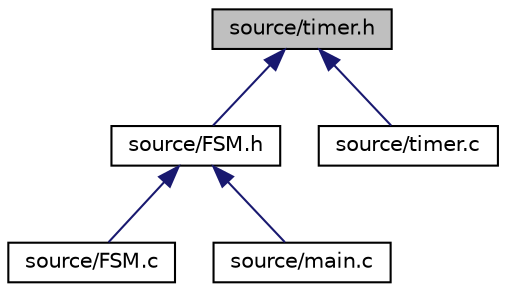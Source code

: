 digraph "source/timer.h"
{
  edge [fontname="Helvetica",fontsize="10",labelfontname="Helvetica",labelfontsize="10"];
  node [fontname="Helvetica",fontsize="10",shape=record];
  Node5 [label="source/timer.h",height=0.2,width=0.4,color="black", fillcolor="grey75", style="filled", fontcolor="black"];
  Node5 -> Node6 [dir="back",color="midnightblue",fontsize="10",style="solid",fontname="Helvetica"];
  Node6 [label="source/FSM.h",height=0.2,width=0.4,color="black", fillcolor="white", style="filled",URL="$FSM_8h.html",tooltip="Finite state machine. Chooses the next state for the elevator. "];
  Node6 -> Node7 [dir="back",color="midnightblue",fontsize="10",style="solid",fontname="Helvetica"];
  Node7 [label="source/FSM.c",height=0.2,width=0.4,color="black", fillcolor="white", style="filled",URL="$FSM_8c_source.html"];
  Node6 -> Node8 [dir="back",color="midnightblue",fontsize="10",style="solid",fontname="Helvetica"];
  Node8 [label="source/main.c",height=0.2,width=0.4,color="black", fillcolor="white", style="filled",URL="$main_8c.html",tooltip="Main program to run the elevator. "];
  Node5 -> Node9 [dir="back",color="midnightblue",fontsize="10",style="solid",fontname="Helvetica"];
  Node9 [label="source/timer.c",height=0.2,width=0.4,color="black", fillcolor="white", style="filled",URL="$timer_8c_source.html"];
}
